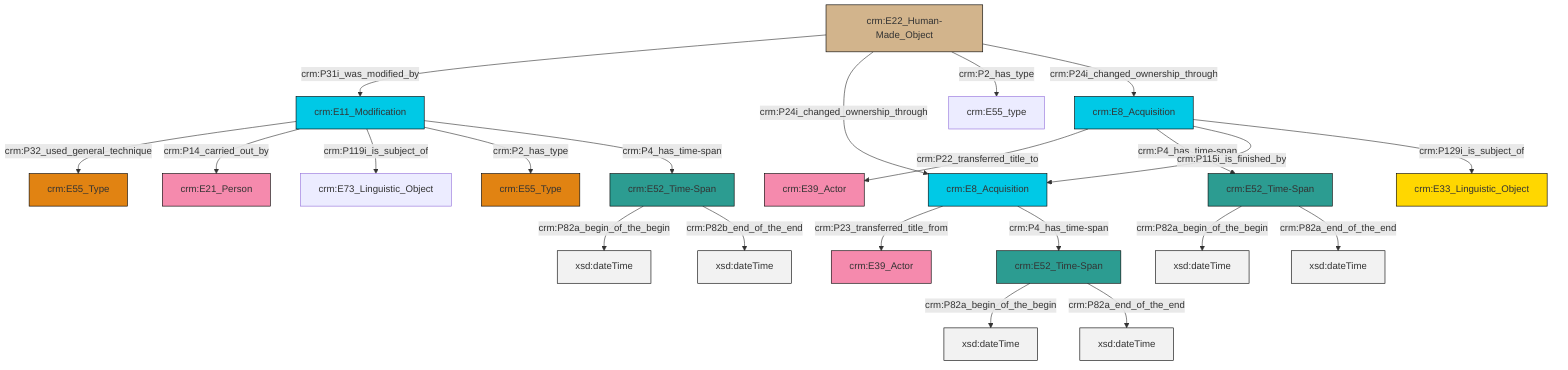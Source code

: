 graph TD
classDef Literal fill:#f2f2f2,stroke:#000000;
classDef CRM_Entity fill:#FFFFFF,stroke:#000000;
classDef Temporal_Entity fill:#00C9E6, stroke:#000000;
classDef Type fill:#E18312, stroke:#000000;
classDef Time-Span fill:#2C9C91, stroke:#000000;
classDef Appellation fill:#FFEB7F, stroke:#000000;
classDef Place fill:#008836, stroke:#000000;
classDef Persistent_Item fill:#B266B2, stroke:#000000;
classDef Conceptual_Object fill:#FFD700, stroke:#000000;
classDef Physical_Thing fill:#D2B48C, stroke:#000000;
classDef Actor fill:#f58aad, stroke:#000000;
classDef PC_Classes fill:#4ce600, stroke:#000000;
classDef Multi fill:#cccccc,stroke:#000000;

0["crm:E22_Human-Made_Object"]:::Physical_Thing -->|crm:P31i_was_modified_by| 1["crm:E11_Modification"]:::Temporal_Entity
7["crm:E8_Acquisition"]:::Temporal_Entity -->|crm:P23_transferred_title_from| 8["crm:E39_Actor"]:::Actor
11["crm:E8_Acquisition"]:::Temporal_Entity -->|crm:P22_transferred_title_to| 12["crm:E39_Actor"]:::Actor
9["crm:E52_Time-Span"]:::Time-Span -->|crm:P82a_begin_of_the_begin| 13[xsd:dateTime]:::Literal
9["crm:E52_Time-Span"]:::Time-Span -->|crm:P82a_end_of_the_end| 14[xsd:dateTime]:::Literal
1["crm:E11_Modification"]:::Temporal_Entity -->|crm:P32_used_general_technique| 15["crm:E55_Type"]:::Type
1["crm:E11_Modification"]:::Temporal_Entity -->|crm:P14_carried_out_by| 16["crm:E21_Person"]:::Actor
0["crm:E22_Human-Made_Object"]:::Physical_Thing -->|crm:P24i_changed_ownership_through| 7["crm:E8_Acquisition"]:::Temporal_Entity
22["crm:E52_Time-Span"]:::Time-Span -->|crm:P82a_begin_of_the_begin| 23[xsd:dateTime]:::Literal
0["crm:E22_Human-Made_Object"]:::Physical_Thing -->|crm:P2_has_type| 24["crm:E55_type"]:::Default
1["crm:E11_Modification"]:::Temporal_Entity -->|crm:P119i_is_subject_of| 19["crm:E73_Linguistic_Object"]:::Default
4["crm:E52_Time-Span"]:::Time-Span -->|crm:P82a_begin_of_the_begin| 26[xsd:dateTime]:::Literal
22["crm:E52_Time-Span"]:::Time-Span -->|crm:P82a_end_of_the_end| 27[xsd:dateTime]:::Literal
11["crm:E8_Acquisition"]:::Temporal_Entity -->|crm:P4_has_time-span| 22["crm:E52_Time-Span"]:::Time-Span
1["crm:E11_Modification"]:::Temporal_Entity -->|crm:P2_has_type| 2["crm:E55_Type"]:::Type
4["crm:E52_Time-Span"]:::Time-Span -->|crm:P82b_end_of_the_end| 30[xsd:dateTime]:::Literal
11["crm:E8_Acquisition"]:::Temporal_Entity -->|crm:P115i_is_finished_by| 7["crm:E8_Acquisition"]:::Temporal_Entity
7["crm:E8_Acquisition"]:::Temporal_Entity -->|crm:P4_has_time-span| 9["crm:E52_Time-Span"]:::Time-Span
0["crm:E22_Human-Made_Object"]:::Physical_Thing -->|crm:P24i_changed_ownership_through| 11["crm:E8_Acquisition"]:::Temporal_Entity
1["crm:E11_Modification"]:::Temporal_Entity -->|crm:P4_has_time-span| 4["crm:E52_Time-Span"]:::Time-Span
11["crm:E8_Acquisition"]:::Temporal_Entity -->|crm:P129i_is_subject_of| 17["crm:E33_Linguistic_Object"]:::Conceptual_Object